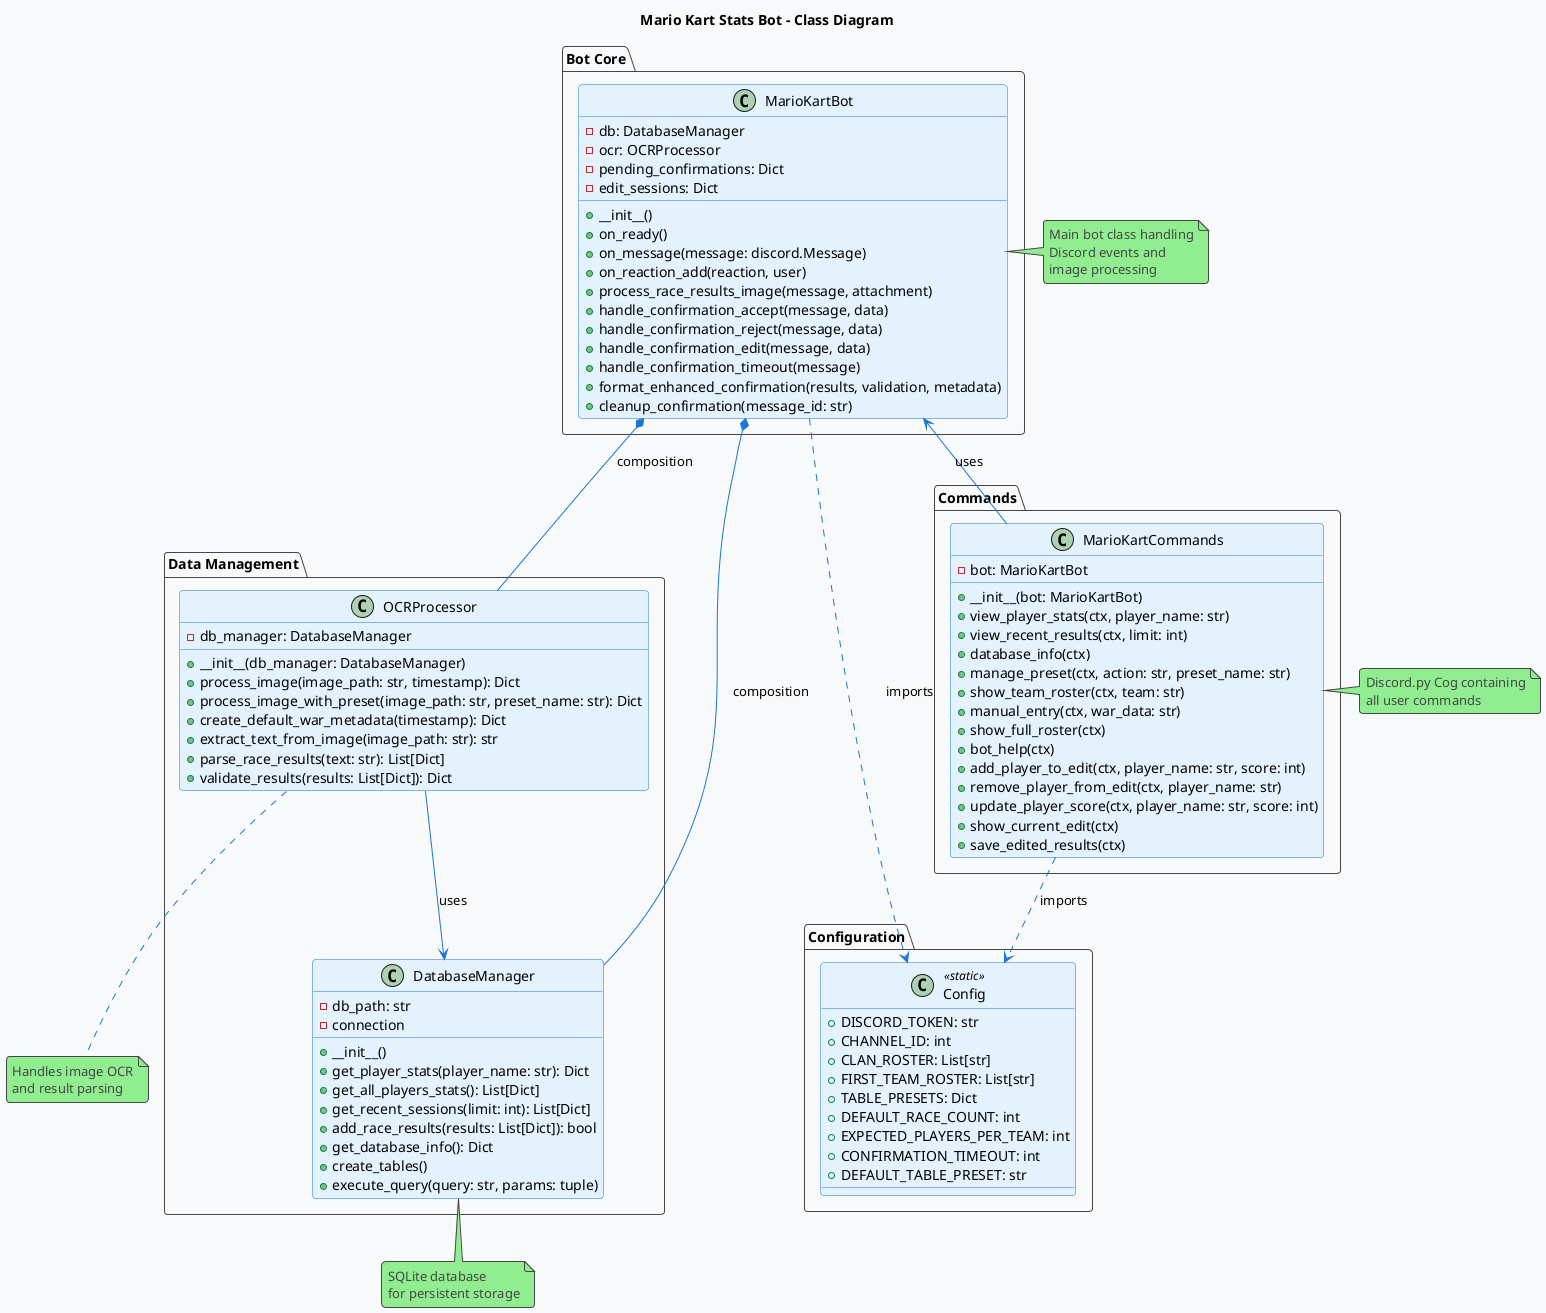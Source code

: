 @startuml MarioKartBot_ClassDiagram
!theme toy
skinparam backgroundColor #f8f9fa
skinparam class {
    BackgroundColor #e3f2fd
    BorderColor #1976d2
    ArrowColor #1976d2
}

title Mario Kart Stats Bot - Class Diagram

package "Bot Core" {
    class MarioKartBot {
        - db: DatabaseManager
        - ocr: OCRProcessor
        - pending_confirmations: Dict
        - edit_sessions: Dict
        __
        + __init__()
        + on_ready()
        + on_message(message: discord.Message)
        + on_reaction_add(reaction, user)
        + process_race_results_image(message, attachment)
        + handle_confirmation_accept(message, data)
        + handle_confirmation_reject(message, data)
        + handle_confirmation_edit(message, data)
        + handle_confirmation_timeout(message)
        + format_enhanced_confirmation(results, validation, metadata)
        + cleanup_confirmation(message_id: str)
    }
}

package "Commands" {
    class MarioKartCommands {
        - bot: MarioKartBot
        __
        + __init__(bot: MarioKartBot)
        + view_player_stats(ctx, player_name: str)
        + view_recent_results(ctx, limit: int)
        + database_info(ctx)
        + manage_preset(ctx, action: str, preset_name: str)
        + show_team_roster(ctx, team: str)
        + manual_entry(ctx, war_data: str)
        + show_full_roster(ctx)
        + bot_help(ctx)
        + add_player_to_edit(ctx, player_name: str, score: int)
        + remove_player_from_edit(ctx, player_name: str)
        + update_player_score(ctx, player_name: str, score: int)
        + show_current_edit(ctx)
        + save_edited_results(ctx)
    }
}

package "Data Management" {
    class DatabaseManager {
        - db_path: str
        - connection
        __
        + __init__()
        + get_player_stats(player_name: str): Dict
        + get_all_players_stats(): List[Dict]
        + get_recent_sessions(limit: int): List[Dict]
        + add_race_results(results: List[Dict]): bool
        + get_database_info(): Dict
        + create_tables()
        + execute_query(query: str, params: tuple)
    }

    class OCRProcessor {
        - db_manager: DatabaseManager
        __
        + __init__(db_manager: DatabaseManager)
        + process_image(image_path: str, timestamp): Dict
        + process_image_with_preset(image_path: str, preset_name: str): Dict
        + create_default_war_metadata(timestamp): Dict
        + extract_text_from_image(image_path: str): str
        + parse_race_results(text: str): List[Dict]
        + validate_results(results: List[Dict]): Dict
    }
}

package "Configuration" {
    class Config <<static>> {
        + DISCORD_TOKEN: str
        + CHANNEL_ID: int
        + CLAN_ROSTER: List[str]
        + FIRST_TEAM_ROSTER: List[str]
        + TABLE_PRESETS: Dict
        + DEFAULT_RACE_COUNT: int
        + EXPECTED_PLAYERS_PER_TEAM: int
        + CONFIRMATION_TIMEOUT: int
        + DEFAULT_TABLE_PRESET: str
    }
}

' Relationships
MarioKartBot *-- DatabaseManager : composition
MarioKartBot *-- OCRProcessor : composition
MarioKartBot <-- MarioKartCommands : uses
OCRProcessor --> DatabaseManager : uses
MarioKartBot ..> Config : imports
MarioKartCommands ..> Config : imports

' Notes
note right of MarioKartBot : Main bot class handling\nDiscord events and\nimage processing
note left of MarioKartCommands : Discord.py Cog containing\nall user commands
note bottom of DatabaseManager : SQLite database\nfor persistent storage
note bottom of OCRProcessor : Handles image OCR\nand result parsing

@enduml 